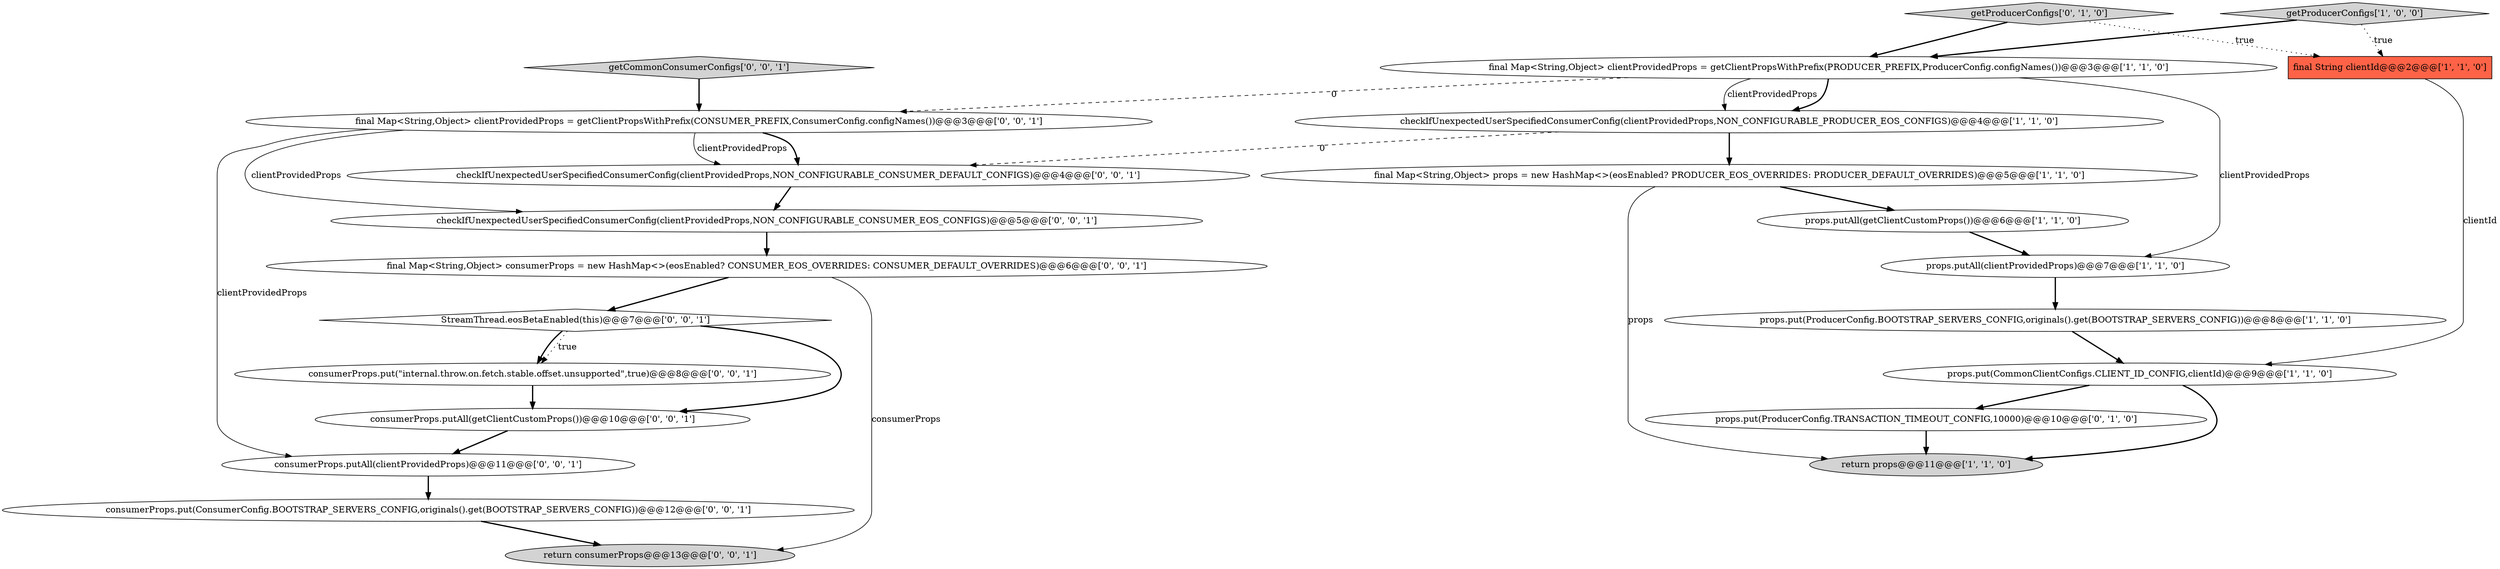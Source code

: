 digraph {
13 [style = filled, label = "consumerProps.putAll(getClientCustomProps())@@@10@@@['0', '0', '1']", fillcolor = white, shape = ellipse image = "AAA0AAABBB3BBB"];
16 [style = filled, label = "consumerProps.put(ConsumerConfig.BOOTSTRAP_SERVERS_CONFIG,originals().get(BOOTSTRAP_SERVERS_CONFIG))@@@12@@@['0', '0', '1']", fillcolor = white, shape = ellipse image = "AAA0AAABBB3BBB"];
19 [style = filled, label = "consumerProps.put(\"internal.throw.on.fetch.stable.offset.unsupported\",true)@@@8@@@['0', '0', '1']", fillcolor = white, shape = ellipse image = "AAA0AAABBB3BBB"];
17 [style = filled, label = "final Map<String,Object> clientProvidedProps = getClientPropsWithPrefix(CONSUMER_PREFIX,ConsumerConfig.configNames())@@@3@@@['0', '0', '1']", fillcolor = white, shape = ellipse image = "AAA0AAABBB3BBB"];
11 [style = filled, label = "getProducerConfigs['0', '1', '0']", fillcolor = lightgray, shape = diamond image = "AAA0AAABBB2BBB"];
4 [style = filled, label = "final Map<String,Object> clientProvidedProps = getClientPropsWithPrefix(PRODUCER_PREFIX,ProducerConfig.configNames())@@@3@@@['1', '1', '0']", fillcolor = white, shape = ellipse image = "AAA0AAABBB1BBB"];
22 [style = filled, label = "StreamThread.eosBetaEnabled(this)@@@7@@@['0', '0', '1']", fillcolor = white, shape = diamond image = "AAA0AAABBB3BBB"];
14 [style = filled, label = "getCommonConsumerConfigs['0', '0', '1']", fillcolor = lightgray, shape = diamond image = "AAA0AAABBB3BBB"];
20 [style = filled, label = "consumerProps.putAll(clientProvidedProps)@@@11@@@['0', '0', '1']", fillcolor = white, shape = ellipse image = "AAA0AAABBB3BBB"];
2 [style = filled, label = "getProducerConfigs['1', '0', '0']", fillcolor = lightgray, shape = diamond image = "AAA0AAABBB1BBB"];
12 [style = filled, label = "final Map<String,Object> consumerProps = new HashMap<>(eosEnabled? CONSUMER_EOS_OVERRIDES: CONSUMER_DEFAULT_OVERRIDES)@@@6@@@['0', '0', '1']", fillcolor = white, shape = ellipse image = "AAA0AAABBB3BBB"];
3 [style = filled, label = "props.put(CommonClientConfigs.CLIENT_ID_CONFIG,clientId)@@@9@@@['1', '1', '0']", fillcolor = white, shape = ellipse image = "AAA0AAABBB1BBB"];
10 [style = filled, label = "props.put(ProducerConfig.TRANSACTION_TIMEOUT_CONFIG,10000)@@@10@@@['0', '1', '0']", fillcolor = white, shape = ellipse image = "AAA1AAABBB2BBB"];
9 [style = filled, label = "checkIfUnexpectedUserSpecifiedConsumerConfig(clientProvidedProps,NON_CONFIGURABLE_PRODUCER_EOS_CONFIGS)@@@4@@@['1', '1', '0']", fillcolor = white, shape = ellipse image = "AAA0AAABBB1BBB"];
6 [style = filled, label = "props.put(ProducerConfig.BOOTSTRAP_SERVERS_CONFIG,originals().get(BOOTSTRAP_SERVERS_CONFIG))@@@8@@@['1', '1', '0']", fillcolor = white, shape = ellipse image = "AAA0AAABBB1BBB"];
7 [style = filled, label = "final String clientId@@@2@@@['1', '1', '0']", fillcolor = tomato, shape = box image = "AAA0AAABBB1BBB"];
1 [style = filled, label = "props.putAll(clientProvidedProps)@@@7@@@['1', '1', '0']", fillcolor = white, shape = ellipse image = "AAA0AAABBB1BBB"];
15 [style = filled, label = "checkIfUnexpectedUserSpecifiedConsumerConfig(clientProvidedProps,NON_CONFIGURABLE_CONSUMER_EOS_CONFIGS)@@@5@@@['0', '0', '1']", fillcolor = white, shape = ellipse image = "AAA0AAABBB3BBB"];
0 [style = filled, label = "return props@@@11@@@['1', '1', '0']", fillcolor = lightgray, shape = ellipse image = "AAA0AAABBB1BBB"];
5 [style = filled, label = "props.putAll(getClientCustomProps())@@@6@@@['1', '1', '0']", fillcolor = white, shape = ellipse image = "AAA0AAABBB1BBB"];
8 [style = filled, label = "final Map<String,Object> props = new HashMap<>(eosEnabled? PRODUCER_EOS_OVERRIDES: PRODUCER_DEFAULT_OVERRIDES)@@@5@@@['1', '1', '0']", fillcolor = white, shape = ellipse image = "AAA0AAABBB1BBB"];
18 [style = filled, label = "checkIfUnexpectedUserSpecifiedConsumerConfig(clientProvidedProps,NON_CONFIGURABLE_CONSUMER_DEFAULT_CONFIGS)@@@4@@@['0', '0', '1']", fillcolor = white, shape = ellipse image = "AAA0AAABBB3BBB"];
21 [style = filled, label = "return consumerProps@@@13@@@['0', '0', '1']", fillcolor = lightgray, shape = ellipse image = "AAA0AAABBB3BBB"];
9->18 [style = dashed, label="0"];
17->20 [style = solid, label="clientProvidedProps"];
3->10 [style = bold, label=""];
22->19 [style = bold, label=""];
14->17 [style = bold, label=""];
11->4 [style = bold, label=""];
7->3 [style = solid, label="clientId"];
22->19 [style = dotted, label="true"];
2->4 [style = bold, label=""];
8->5 [style = bold, label=""];
20->16 [style = bold, label=""];
17->18 [style = bold, label=""];
15->12 [style = bold, label=""];
5->1 [style = bold, label=""];
4->17 [style = dashed, label="0"];
11->7 [style = dotted, label="true"];
1->6 [style = bold, label=""];
19->13 [style = bold, label=""];
12->22 [style = bold, label=""];
16->21 [style = bold, label=""];
22->13 [style = bold, label=""];
4->9 [style = bold, label=""];
3->0 [style = bold, label=""];
8->0 [style = solid, label="props"];
6->3 [style = bold, label=""];
17->15 [style = solid, label="clientProvidedProps"];
9->8 [style = bold, label=""];
13->20 [style = bold, label=""];
4->1 [style = solid, label="clientProvidedProps"];
17->18 [style = solid, label="clientProvidedProps"];
4->9 [style = solid, label="clientProvidedProps"];
10->0 [style = bold, label=""];
2->7 [style = dotted, label="true"];
12->21 [style = solid, label="consumerProps"];
18->15 [style = bold, label=""];
}

